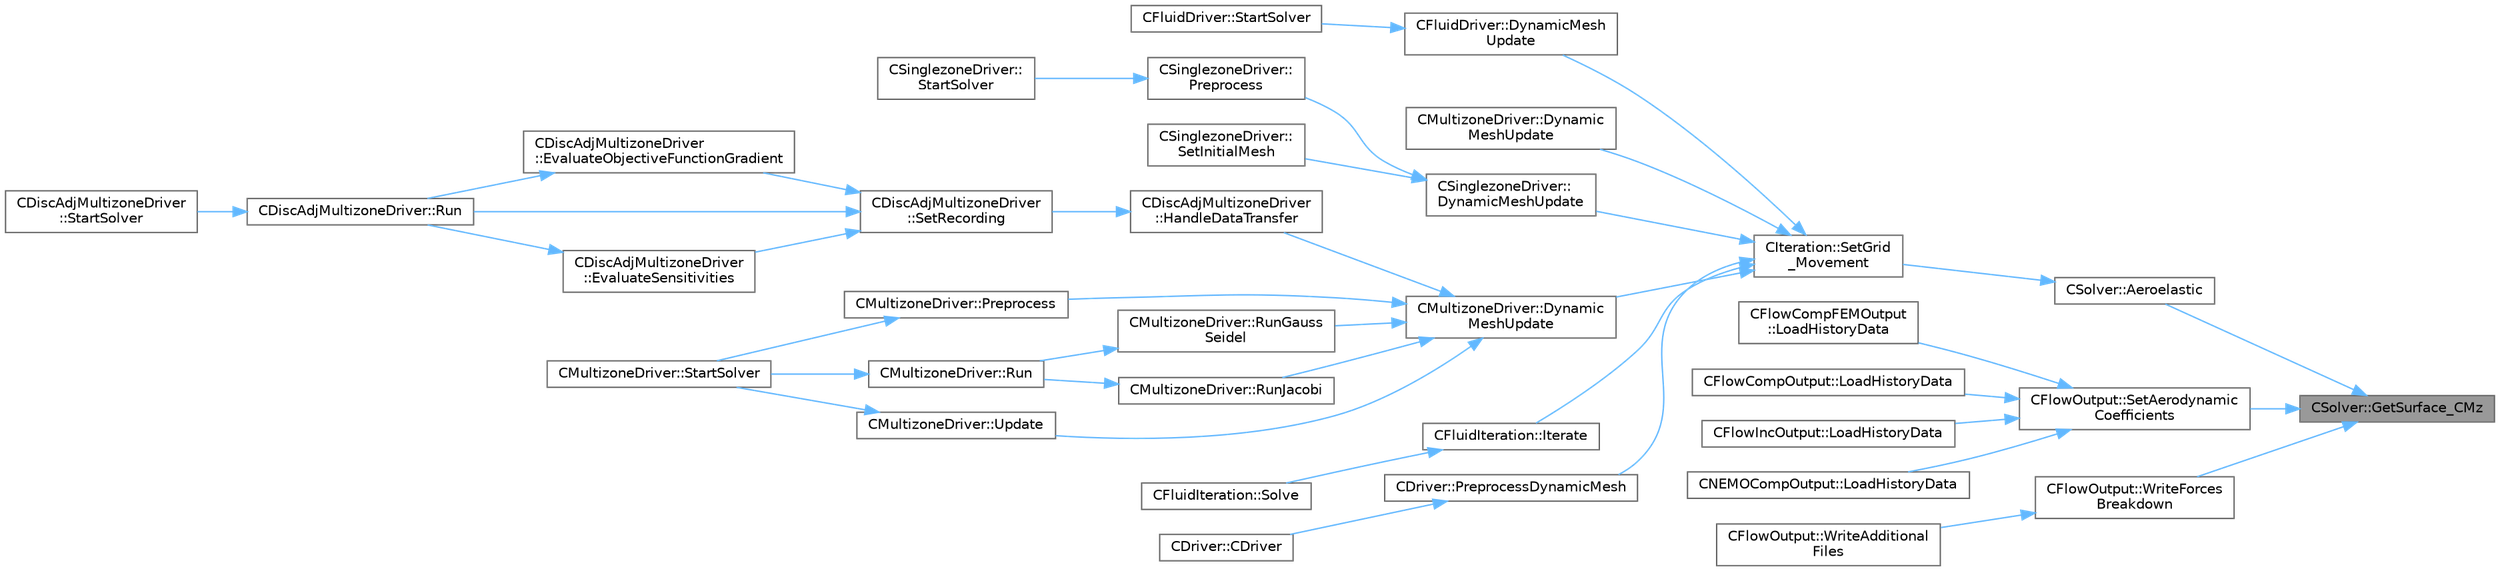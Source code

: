 digraph "CSolver::GetSurface_CMz"
{
 // LATEX_PDF_SIZE
  bgcolor="transparent";
  edge [fontname=Helvetica,fontsize=10,labelfontname=Helvetica,labelfontsize=10];
  node [fontname=Helvetica,fontsize=10,shape=box,height=0.2,width=0.4];
  rankdir="RL";
  Node1 [id="Node000001",label="CSolver::GetSurface_CMz",height=0.2,width=0.4,color="gray40", fillcolor="grey60", style="filled", fontcolor="black",tooltip="A virtual member."];
  Node1 -> Node2 [id="edge1_Node000001_Node000002",dir="back",color="steelblue1",style="solid",tooltip=" "];
  Node2 [id="Node000002",label="CSolver::Aeroelastic",height=0.2,width=0.4,color="grey40", fillcolor="white", style="filled",URL="$classCSolver.html#af130046f03f282501efef2c117af6ced",tooltip="Prepares and solves the aeroelastic equations."];
  Node2 -> Node3 [id="edge2_Node000002_Node000003",dir="back",color="steelblue1",style="solid",tooltip=" "];
  Node3 [id="Node000003",label="CIteration::SetGrid\l_Movement",height=0.2,width=0.4,color="grey40", fillcolor="white", style="filled",URL="$classCIteration.html#a7b36785762f6b0c214569b185b858b6c",tooltip="Updates the positions and grid velocities for dynamic meshes between physical time steps."];
  Node3 -> Node4 [id="edge3_Node000003_Node000004",dir="back",color="steelblue1",style="solid",tooltip=" "];
  Node4 [id="Node000004",label="CFluidDriver::DynamicMesh\lUpdate",height=0.2,width=0.4,color="grey40", fillcolor="white", style="filled",URL="$classCFluidDriver.html#a169667db03c0f4e2511d23a8a29280f6",tooltip="Perform a dynamic mesh deformation, included grid velocity computation and the update of the multi-gr..."];
  Node4 -> Node5 [id="edge4_Node000004_Node000005",dir="back",color="steelblue1",style="solid",tooltip=" "];
  Node5 [id="Node000005",label="CFluidDriver::StartSolver",height=0.2,width=0.4,color="grey40", fillcolor="white", style="filled",URL="$classCFluidDriver.html#aa0139a1e26f43f0154854c9f99ded978",tooltip="Launch the computation for all zones and all physics."];
  Node3 -> Node6 [id="edge5_Node000003_Node000006",dir="back",color="steelblue1",style="solid",tooltip=" "];
  Node6 [id="Node000006",label="CMultizoneDriver::Dynamic\lMeshUpdate",height=0.2,width=0.4,color="grey40", fillcolor="white", style="filled",URL="$classCMultizoneDriver.html#a53ec5acb13bb0e897515e098b11b10ac",tooltip="Perform a dynamic mesh deformation, included grid velocity computation and the update of the multigri..."];
  Node3 -> Node7 [id="edge6_Node000003_Node000007",dir="back",color="steelblue1",style="solid",tooltip=" "];
  Node7 [id="Node000007",label="CSinglezoneDriver::\lDynamicMeshUpdate",height=0.2,width=0.4,color="grey40", fillcolor="white", style="filled",URL="$classCSinglezoneDriver.html#a2f88f82c3b958d60452d5513daf5c128",tooltip="Perform a dynamic mesh deformation, included grid velocity computation and the update of the multigri..."];
  Node7 -> Node8 [id="edge7_Node000007_Node000008",dir="back",color="steelblue1",style="solid",tooltip=" "];
  Node8 [id="Node000008",label="CSinglezoneDriver::\lPreprocess",height=0.2,width=0.4,color="grey40", fillcolor="white", style="filled",URL="$classCSinglezoneDriver.html#a0b2c8c9b257915d6b19d72014f3bb82a",tooltip="Preprocess the single-zone iteration."];
  Node8 -> Node9 [id="edge8_Node000008_Node000009",dir="back",color="steelblue1",style="solid",tooltip=" "];
  Node9 [id="Node000009",label="CSinglezoneDriver::\lStartSolver",height=0.2,width=0.4,color="grey40", fillcolor="white", style="filled",URL="$classCSinglezoneDriver.html#ac98c6acfe034381fb3b77c6753c4d734",tooltip="[Overload] Launch the computation for single-zone problems."];
  Node7 -> Node10 [id="edge9_Node000007_Node000010",dir="back",color="steelblue1",style="solid",tooltip=" "];
  Node10 [id="Node000010",label="CSinglezoneDriver::\lSetInitialMesh",height=0.2,width=0.4,color="grey40", fillcolor="white", style="filled",URL="$classCSinglezoneDriver.html#aec7315f833718d3f1ac6c2fb2b2a661b",tooltip="Perform a mesh deformation as initial condition."];
  Node3 -> Node11 [id="edge10_Node000003_Node000011",dir="back",color="steelblue1",style="solid",tooltip=" "];
  Node11 [id="Node000011",label="CMultizoneDriver::Dynamic\lMeshUpdate",height=0.2,width=0.4,color="grey40", fillcolor="white", style="filled",URL="$classCMultizoneDriver.html#a9369ae70a2e529fa81cef90c3857f1c7",tooltip="Perform a dynamic mesh deformation, including grid velocity computation and update of the multigrid s..."];
  Node11 -> Node12 [id="edge11_Node000011_Node000012",dir="back",color="steelblue1",style="solid",tooltip=" "];
  Node12 [id="Node000012",label="CDiscAdjMultizoneDriver\l::HandleDataTransfer",height=0.2,width=0.4,color="grey40", fillcolor="white", style="filled",URL="$classCDiscAdjMultizoneDriver.html#ab33de05a7a1f77dcf60014a4a35dd4f1",tooltip="Transfer data between zones and update grids when required."];
  Node12 -> Node13 [id="edge12_Node000012_Node000013",dir="back",color="steelblue1",style="solid",tooltip=" "];
  Node13 [id="Node000013",label="CDiscAdjMultizoneDriver\l::SetRecording",height=0.2,width=0.4,color="grey40", fillcolor="white", style="filled",URL="$classCDiscAdjMultizoneDriver.html#a6858d2798084ac58973760b98cbc268d",tooltip="Record one iteration of the primal problem within each zone."];
  Node13 -> Node14 [id="edge13_Node000013_Node000014",dir="back",color="steelblue1",style="solid",tooltip=" "];
  Node14 [id="Node000014",label="CDiscAdjMultizoneDriver\l::EvaluateObjectiveFunctionGradient",height=0.2,width=0.4,color="grey40", fillcolor="white", style="filled",URL="$classCDiscAdjMultizoneDriver.html#a7a644ee8fc2141f2083b91afd2cab856",tooltip="Evaluate the gradient of the objective function and add to \"External\"."];
  Node14 -> Node15 [id="edge14_Node000014_Node000015",dir="back",color="steelblue1",style="solid",tooltip=" "];
  Node15 [id="Node000015",label="CDiscAdjMultizoneDriver::Run",height=0.2,width=0.4,color="grey40", fillcolor="white", style="filled",URL="$classCDiscAdjMultizoneDriver.html#af996aecdb6d20aa4fc81c9b67295abf5",tooltip="[Overload] Run an discrete adjoint update of all solvers within multiple zones."];
  Node15 -> Node16 [id="edge15_Node000015_Node000016",dir="back",color="steelblue1",style="solid",tooltip=" "];
  Node16 [id="Node000016",label="CDiscAdjMultizoneDriver\l::StartSolver",height=0.2,width=0.4,color="grey40", fillcolor="white", style="filled",URL="$classCDiscAdjMultizoneDriver.html#a75de0a1a482ceeed4301a384f1515092",tooltip="[Overload] Launch the computation for discrete adjoint multizone problems."];
  Node13 -> Node17 [id="edge16_Node000013_Node000017",dir="back",color="steelblue1",style="solid",tooltip=" "];
  Node17 [id="Node000017",label="CDiscAdjMultizoneDriver\l::EvaluateSensitivities",height=0.2,width=0.4,color="grey40", fillcolor="white", style="filled",URL="$classCDiscAdjMultizoneDriver.html#a9d998fae109427a1061069800ad931c3",tooltip="Evaluate sensitivites for the current adjoint solution and output files."];
  Node17 -> Node15 [id="edge17_Node000017_Node000015",dir="back",color="steelblue1",style="solid",tooltip=" "];
  Node13 -> Node15 [id="edge18_Node000013_Node000015",dir="back",color="steelblue1",style="solid",tooltip=" "];
  Node11 -> Node18 [id="edge19_Node000011_Node000018",dir="back",color="steelblue1",style="solid",tooltip=" "];
  Node18 [id="Node000018",label="CMultizoneDriver::Preprocess",height=0.2,width=0.4,color="grey40", fillcolor="white", style="filled",URL="$classCMultizoneDriver.html#a92c39c3bdad3f83c17e7bdf8acbfe0f7",tooltip="Preprocess the multizone iteration."];
  Node18 -> Node19 [id="edge20_Node000018_Node000019",dir="back",color="steelblue1",style="solid",tooltip=" "];
  Node19 [id="Node000019",label="CMultizoneDriver::StartSolver",height=0.2,width=0.4,color="grey40", fillcolor="white", style="filled",URL="$classCMultizoneDriver.html#a48545e4827cc34298f792995e06d90dd",tooltip="[Overload] Launch the computation for multizone problems."];
  Node11 -> Node20 [id="edge21_Node000011_Node000020",dir="back",color="steelblue1",style="solid",tooltip=" "];
  Node20 [id="Node000020",label="CMultizoneDriver::RunGauss\lSeidel",height=0.2,width=0.4,color="grey40", fillcolor="white", style="filled",URL="$classCMultizoneDriver.html#a264bb90660193f4c197a3b64df8ccb22",tooltip="Run a Block Gauss-Seidel iteration in all physical zones."];
  Node20 -> Node21 [id="edge22_Node000020_Node000021",dir="back",color="steelblue1",style="solid",tooltip=" "];
  Node21 [id="Node000021",label="CMultizoneDriver::Run",height=0.2,width=0.4,color="grey40", fillcolor="white", style="filled",URL="$classCMultizoneDriver.html#abe9df84668f2019fb5e1921752994dea",tooltip="Solves one time iteration."];
  Node21 -> Node19 [id="edge23_Node000021_Node000019",dir="back",color="steelblue1",style="solid",tooltip=" "];
  Node11 -> Node22 [id="edge24_Node000011_Node000022",dir="back",color="steelblue1",style="solid",tooltip=" "];
  Node22 [id="Node000022",label="CMultizoneDriver::RunJacobi",height=0.2,width=0.4,color="grey40", fillcolor="white", style="filled",URL="$classCMultizoneDriver.html#a6a3c67903b810b5cd8c392691ff2e86e",tooltip="Run a Block-Jacobi iteration in all physical zones."];
  Node22 -> Node21 [id="edge25_Node000022_Node000021",dir="back",color="steelblue1",style="solid",tooltip=" "];
  Node11 -> Node23 [id="edge26_Node000011_Node000023",dir="back",color="steelblue1",style="solid",tooltip=" "];
  Node23 [id="Node000023",label="CMultizoneDriver::Update",height=0.2,width=0.4,color="grey40", fillcolor="white", style="filled",URL="$classCMultizoneDriver.html#a0bb9caf0b5fea8d01e714577b0974466",tooltip="Update the dual-time solution within multiple zones."];
  Node23 -> Node19 [id="edge27_Node000023_Node000019",dir="back",color="steelblue1",style="solid",tooltip=" "];
  Node3 -> Node24 [id="edge28_Node000003_Node000024",dir="back",color="steelblue1",style="solid",tooltip=" "];
  Node24 [id="Node000024",label="CFluidIteration::Iterate",height=0.2,width=0.4,color="grey40", fillcolor="white", style="filled",URL="$classCFluidIteration.html#a9ce0d8765aff42207afcd2c9ab6f71d8",tooltip="Perform a single iteration of the fluid system."];
  Node24 -> Node25 [id="edge29_Node000024_Node000025",dir="back",color="steelblue1",style="solid",tooltip=" "];
  Node25 [id="Node000025",label="CFluidIteration::Solve",height=0.2,width=0.4,color="grey40", fillcolor="white", style="filled",URL="$classCFluidIteration.html#ae4c454356af70246063fdcba4accb068",tooltip="Iterate the fluid system for a number of Inner_Iter iterations."];
  Node3 -> Node26 [id="edge30_Node000003_Node000026",dir="back",color="steelblue1",style="solid",tooltip=" "];
  Node26 [id="Node000026",label="CDriver::PreprocessDynamicMesh",height=0.2,width=0.4,color="grey40", fillcolor="white", style="filled",URL="$classCDriver.html#a1c1a52f57d73376cd2e95e730274a6ae",tooltip="GridMovement_Preprocessing."];
  Node26 -> Node27 [id="edge31_Node000026_Node000027",dir="back",color="steelblue1",style="solid",tooltip=" "];
  Node27 [id="Node000027",label="CDriver::CDriver",height=0.2,width=0.4,color="grey40", fillcolor="white", style="filled",URL="$classCDriver.html#a3fca4a013a6efa9bbb38fe78a86b5f3d",tooltip="Constructor of the class."];
  Node1 -> Node28 [id="edge32_Node000001_Node000028",dir="back",color="steelblue1",style="solid",tooltip=" "];
  Node28 [id="Node000028",label="CFlowOutput::SetAerodynamic\lCoefficients",height=0.2,width=0.4,color="grey40", fillcolor="white", style="filled",URL="$classCFlowOutput.html#a9f4b0e5d37d13ef19e97ef12de67a78b",tooltip="Set the value of the aerodynamic coefficients."];
  Node28 -> Node29 [id="edge33_Node000028_Node000029",dir="back",color="steelblue1",style="solid",tooltip=" "];
  Node29 [id="Node000029",label="CFlowCompFEMOutput\l::LoadHistoryData",height=0.2,width=0.4,color="grey40", fillcolor="white", style="filled",URL="$classCFlowCompFEMOutput.html#a0a4561b8ab0dffd1052f884062fd9710",tooltip="Load the history output field values."];
  Node28 -> Node30 [id="edge34_Node000028_Node000030",dir="back",color="steelblue1",style="solid",tooltip=" "];
  Node30 [id="Node000030",label="CFlowCompOutput::LoadHistoryData",height=0.2,width=0.4,color="grey40", fillcolor="white", style="filled",URL="$classCFlowCompOutput.html#a393cb19a691990ee6e88f844eccc79ed",tooltip="Load the history output field values."];
  Node28 -> Node31 [id="edge35_Node000028_Node000031",dir="back",color="steelblue1",style="solid",tooltip=" "];
  Node31 [id="Node000031",label="CFlowIncOutput::LoadHistoryData",height=0.2,width=0.4,color="grey40", fillcolor="white", style="filled",URL="$classCFlowIncOutput.html#a466112efa2e3a89cdd2456701a0480b5",tooltip="Load the history output field values."];
  Node28 -> Node32 [id="edge36_Node000028_Node000032",dir="back",color="steelblue1",style="solid",tooltip=" "];
  Node32 [id="Node000032",label="CNEMOCompOutput::LoadHistoryData",height=0.2,width=0.4,color="grey40", fillcolor="white", style="filled",URL="$classCNEMOCompOutput.html#a7a9f1a32fe55e6a967a27eb38408ec99",tooltip="Load the history output field values."];
  Node1 -> Node33 [id="edge37_Node000001_Node000033",dir="back",color="steelblue1",style="solid",tooltip=" "];
  Node33 [id="Node000033",label="CFlowOutput::WriteForces\lBreakdown",height=0.2,width=0.4,color="grey40", fillcolor="white", style="filled",URL="$classCFlowOutput.html#aff6a6f11c9f53f559bab9ca94b21cd2a",tooltip="Write the forces breakdown file."];
  Node33 -> Node34 [id="edge38_Node000033_Node000034",dir="back",color="steelblue1",style="solid",tooltip=" "];
  Node34 [id="Node000034",label="CFlowOutput::WriteAdditional\lFiles",height=0.2,width=0.4,color="grey40", fillcolor="white", style="filled",URL="$classCFlowOutput.html#aaac3fb7b2575967b157c306065ab1ea8",tooltip="Write any additional files defined for the current solver."];
}
